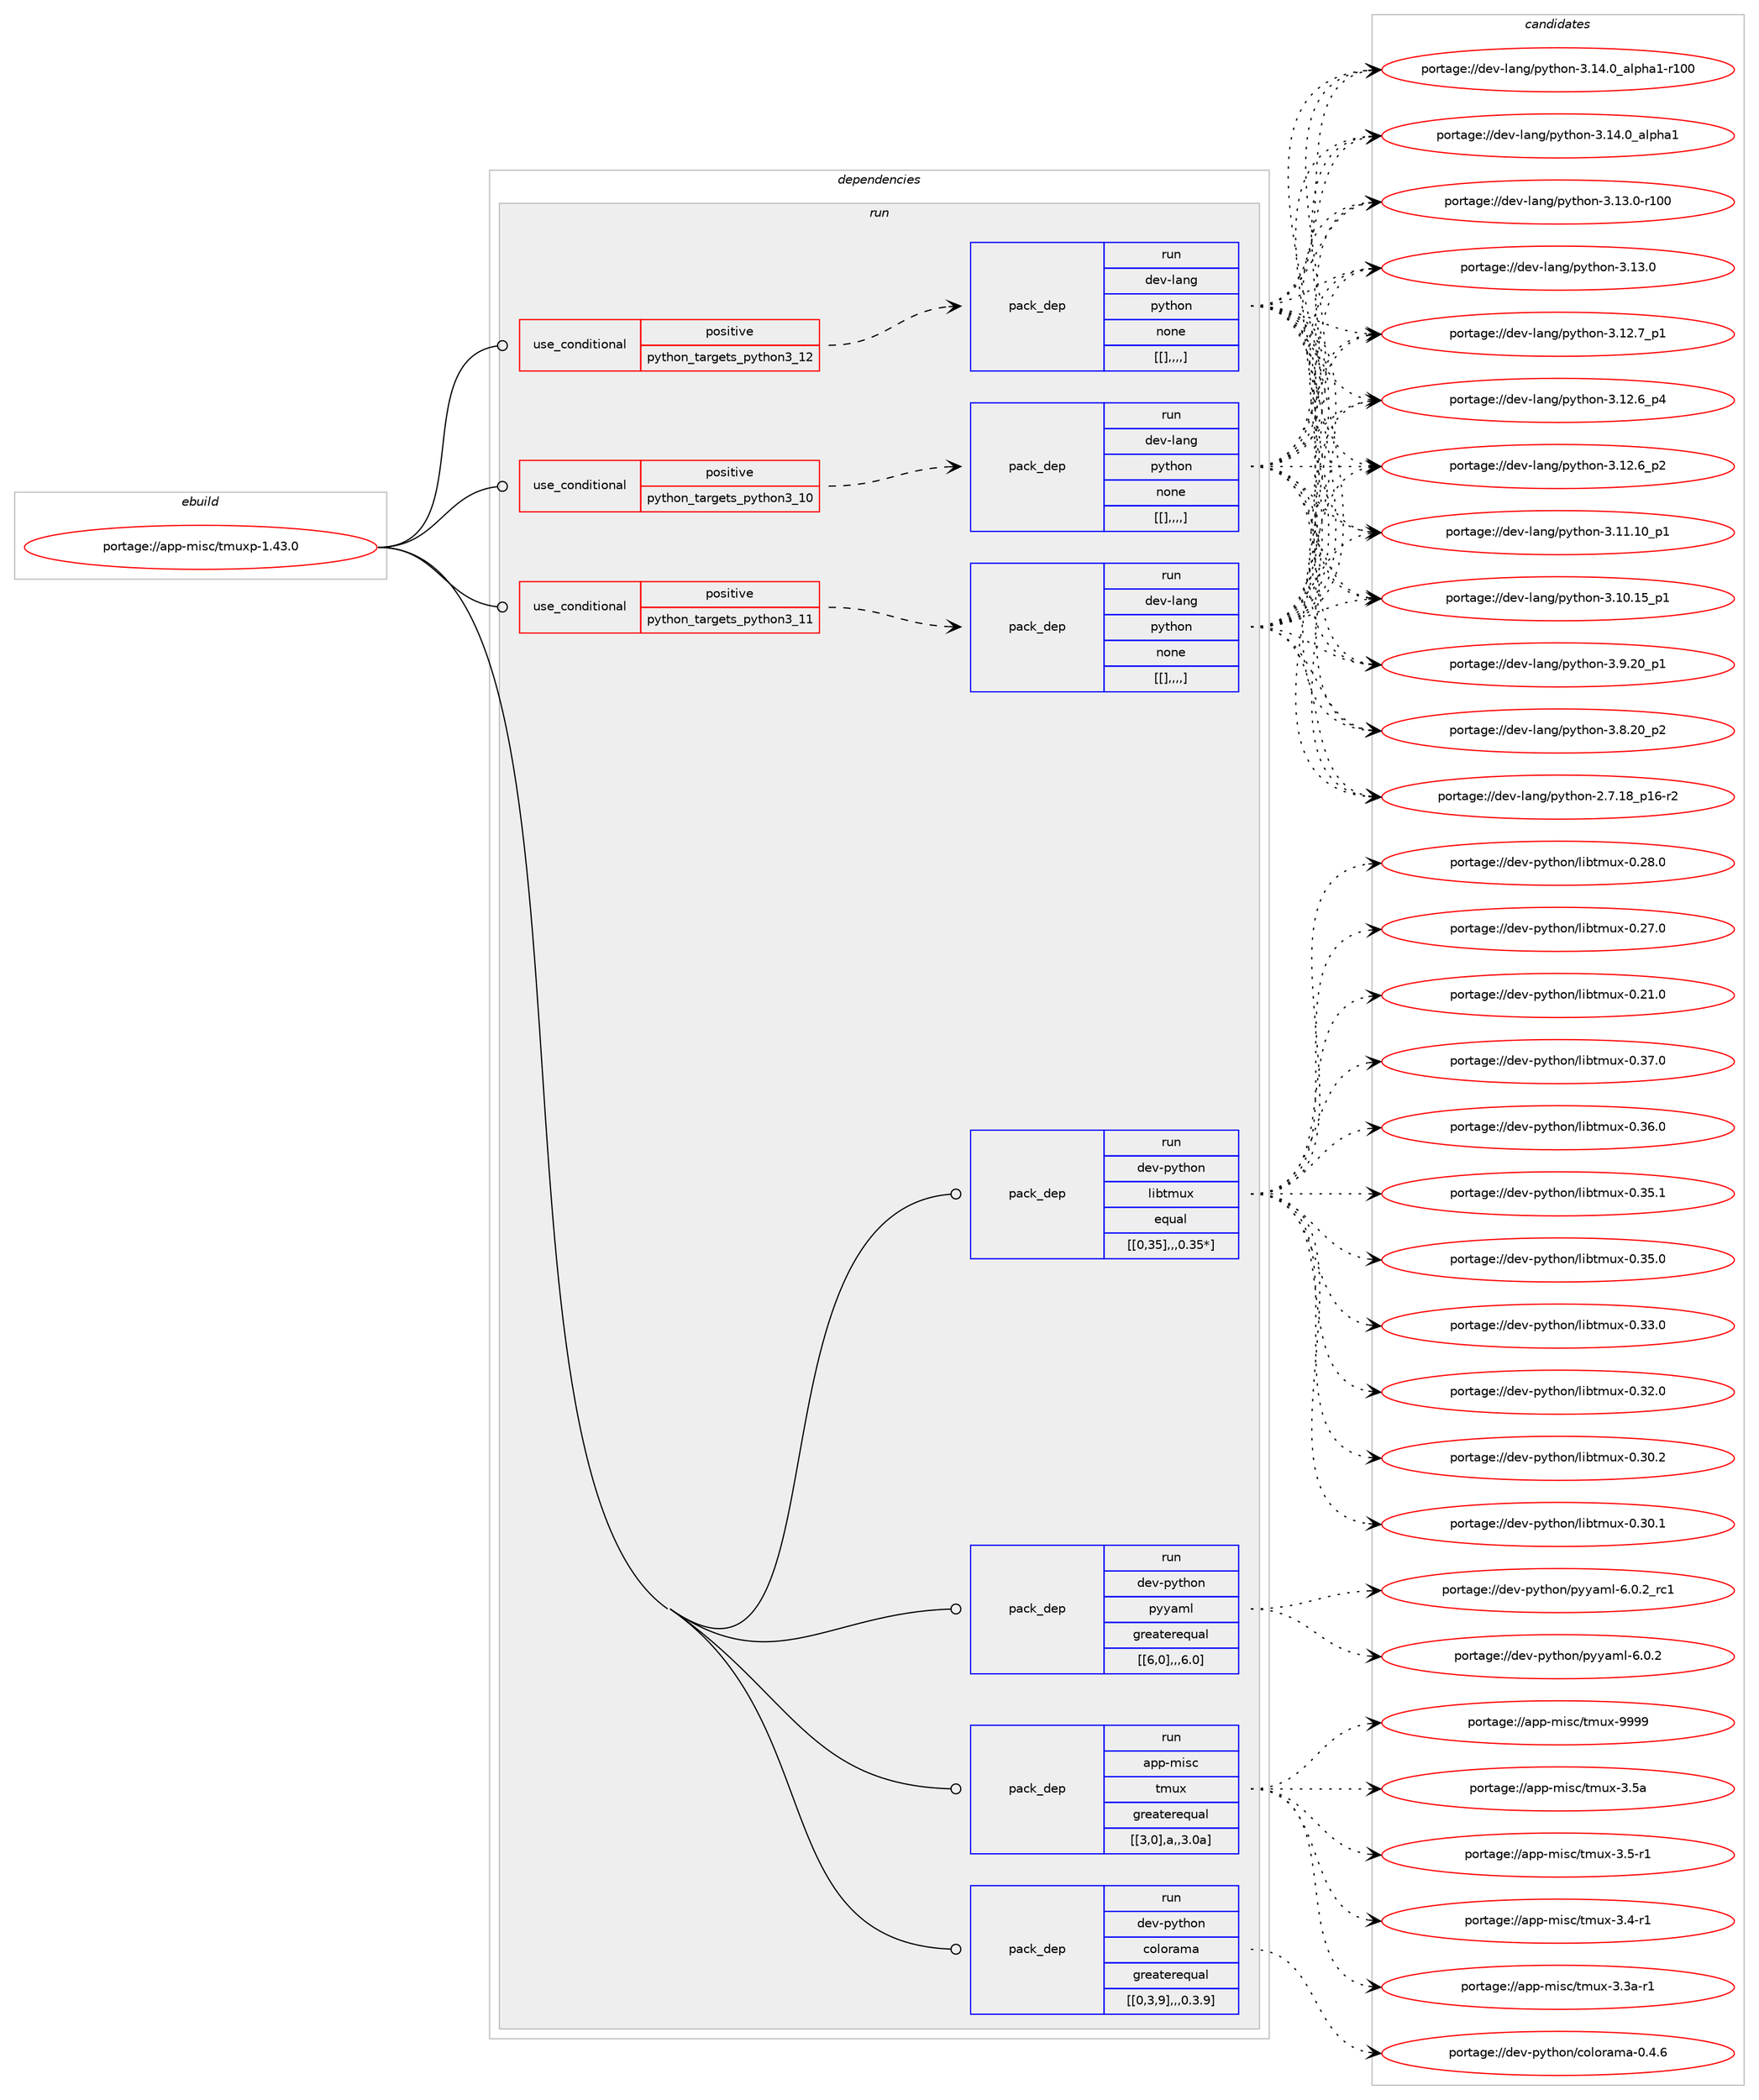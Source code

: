 digraph prolog {

# *************
# Graph options
# *************

newrank=true;
concentrate=true;
compound=true;
graph [rankdir=LR,fontname=Helvetica,fontsize=10,ranksep=1.5];#, ranksep=2.5, nodesep=0.2];
edge  [arrowhead=vee];
node  [fontname=Helvetica,fontsize=10];

# **********
# The ebuild
# **********

subgraph cluster_leftcol {
color=gray;
label=<<i>ebuild</i>>;
id [label="portage://app-misc/tmuxp-1.43.0", color=red, width=4, href="../app-misc/tmuxp-1.43.0.svg"];
}

# ****************
# The dependencies
# ****************

subgraph cluster_midcol {
color=gray;
label=<<i>dependencies</i>>;
subgraph cluster_compile {
fillcolor="#eeeeee";
style=filled;
label=<<i>compile</i>>;
}
subgraph cluster_compileandrun {
fillcolor="#eeeeee";
style=filled;
label=<<i>compile and run</i>>;
}
subgraph cluster_run {
fillcolor="#eeeeee";
style=filled;
label=<<i>run</i>>;
subgraph cond14102 {
dependency47445 [label=<<TABLE BORDER="0" CELLBORDER="1" CELLSPACING="0" CELLPADDING="4"><TR><TD ROWSPAN="3" CELLPADDING="10">use_conditional</TD></TR><TR><TD>positive</TD></TR><TR><TD>python_targets_python3_10</TD></TR></TABLE>>, shape=none, color=red];
subgraph pack32912 {
dependency47480 [label=<<TABLE BORDER="0" CELLBORDER="1" CELLSPACING="0" CELLPADDING="4" WIDTH="220"><TR><TD ROWSPAN="6" CELLPADDING="30">pack_dep</TD></TR><TR><TD WIDTH="110">run</TD></TR><TR><TD>dev-lang</TD></TR><TR><TD>python</TD></TR><TR><TD>none</TD></TR><TR><TD>[[],,,,]</TD></TR></TABLE>>, shape=none, color=blue];
}
dependency47445:e -> dependency47480:w [weight=20,style="dashed",arrowhead="vee"];
}
id:e -> dependency47445:w [weight=20,style="solid",arrowhead="odot"];
subgraph cond14112 {
dependency47499 [label=<<TABLE BORDER="0" CELLBORDER="1" CELLSPACING="0" CELLPADDING="4"><TR><TD ROWSPAN="3" CELLPADDING="10">use_conditional</TD></TR><TR><TD>positive</TD></TR><TR><TD>python_targets_python3_11</TD></TR></TABLE>>, shape=none, color=red];
subgraph pack32936 {
dependency47519 [label=<<TABLE BORDER="0" CELLBORDER="1" CELLSPACING="0" CELLPADDING="4" WIDTH="220"><TR><TD ROWSPAN="6" CELLPADDING="30">pack_dep</TD></TR><TR><TD WIDTH="110">run</TD></TR><TR><TD>dev-lang</TD></TR><TR><TD>python</TD></TR><TR><TD>none</TD></TR><TR><TD>[[],,,,]</TD></TR></TABLE>>, shape=none, color=blue];
}
dependency47499:e -> dependency47519:w [weight=20,style="dashed",arrowhead="vee"];
}
id:e -> dependency47499:w [weight=20,style="solid",arrowhead="odot"];
subgraph cond14129 {
dependency47553 [label=<<TABLE BORDER="0" CELLBORDER="1" CELLSPACING="0" CELLPADDING="4"><TR><TD ROWSPAN="3" CELLPADDING="10">use_conditional</TD></TR><TR><TD>positive</TD></TR><TR><TD>python_targets_python3_12</TD></TR></TABLE>>, shape=none, color=red];
subgraph pack33003 {
dependency47615 [label=<<TABLE BORDER="0" CELLBORDER="1" CELLSPACING="0" CELLPADDING="4" WIDTH="220"><TR><TD ROWSPAN="6" CELLPADDING="30">pack_dep</TD></TR><TR><TD WIDTH="110">run</TD></TR><TR><TD>dev-lang</TD></TR><TR><TD>python</TD></TR><TR><TD>none</TD></TR><TR><TD>[[],,,,]</TD></TR></TABLE>>, shape=none, color=blue];
}
dependency47553:e -> dependency47615:w [weight=20,style="dashed",arrowhead="vee"];
}
id:e -> dependency47553:w [weight=20,style="solid",arrowhead="odot"];
subgraph pack33006 {
dependency47648 [label=<<TABLE BORDER="0" CELLBORDER="1" CELLSPACING="0" CELLPADDING="4" WIDTH="220"><TR><TD ROWSPAN="6" CELLPADDING="30">pack_dep</TD></TR><TR><TD WIDTH="110">run</TD></TR><TR><TD>app-misc</TD></TR><TR><TD>tmux</TD></TR><TR><TD>greaterequal</TD></TR><TR><TD>[[3,0],a,,3.0a]</TD></TR></TABLE>>, shape=none, color=blue];
}
id:e -> dependency47648:w [weight=20,style="solid",arrowhead="odot"];
subgraph pack33068 {
dependency47725 [label=<<TABLE BORDER="0" CELLBORDER="1" CELLSPACING="0" CELLPADDING="4" WIDTH="220"><TR><TD ROWSPAN="6" CELLPADDING="30">pack_dep</TD></TR><TR><TD WIDTH="110">run</TD></TR><TR><TD>dev-python</TD></TR><TR><TD>colorama</TD></TR><TR><TD>greaterequal</TD></TR><TR><TD>[[0,3,9],,,0.3.9]</TD></TR></TABLE>>, shape=none, color=blue];
}
id:e -> dependency47725:w [weight=20,style="solid",arrowhead="odot"];
subgraph pack33096 {
dependency47745 [label=<<TABLE BORDER="0" CELLBORDER="1" CELLSPACING="0" CELLPADDING="4" WIDTH="220"><TR><TD ROWSPAN="6" CELLPADDING="30">pack_dep</TD></TR><TR><TD WIDTH="110">run</TD></TR><TR><TD>dev-python</TD></TR><TR><TD>libtmux</TD></TR><TR><TD>equal</TD></TR><TR><TD>[[0,35],,,0.35*]</TD></TR></TABLE>>, shape=none, color=blue];
}
id:e -> dependency47745:w [weight=20,style="solid",arrowhead="odot"];
subgraph pack33128 {
dependency47780 [label=<<TABLE BORDER="0" CELLBORDER="1" CELLSPACING="0" CELLPADDING="4" WIDTH="220"><TR><TD ROWSPAN="6" CELLPADDING="30">pack_dep</TD></TR><TR><TD WIDTH="110">run</TD></TR><TR><TD>dev-python</TD></TR><TR><TD>pyyaml</TD></TR><TR><TD>greaterequal</TD></TR><TR><TD>[[6,0],,,6.0]</TD></TR></TABLE>>, shape=none, color=blue];
}
id:e -> dependency47780:w [weight=20,style="solid",arrowhead="odot"];
}
}

# **************
# The candidates
# **************

subgraph cluster_choices {
rank=same;
color=gray;
label=<<i>candidates</i>>;

subgraph choice31970 {
color=black;
nodesep=1;
choice100101118451089711010347112121116104111110455146495246489597108112104974945114494848 [label="portage://dev-lang/python-3.14.0_alpha1-r100", color=red, width=4,href="../dev-lang/python-3.14.0_alpha1-r100.svg"];
choice1001011184510897110103471121211161041111104551464952464895971081121049749 [label="portage://dev-lang/python-3.14.0_alpha1", color=red, width=4,href="../dev-lang/python-3.14.0_alpha1.svg"];
choice1001011184510897110103471121211161041111104551464951464845114494848 [label="portage://dev-lang/python-3.13.0-r100", color=red, width=4,href="../dev-lang/python-3.13.0-r100.svg"];
choice10010111845108971101034711212111610411111045514649514648 [label="portage://dev-lang/python-3.13.0", color=red, width=4,href="../dev-lang/python-3.13.0.svg"];
choice100101118451089711010347112121116104111110455146495046559511249 [label="portage://dev-lang/python-3.12.7_p1", color=red, width=4,href="../dev-lang/python-3.12.7_p1.svg"];
choice100101118451089711010347112121116104111110455146495046549511252 [label="portage://dev-lang/python-3.12.6_p4", color=red, width=4,href="../dev-lang/python-3.12.6_p4.svg"];
choice100101118451089711010347112121116104111110455146495046549511250 [label="portage://dev-lang/python-3.12.6_p2", color=red, width=4,href="../dev-lang/python-3.12.6_p2.svg"];
choice10010111845108971101034711212111610411111045514649494649489511249 [label="portage://dev-lang/python-3.11.10_p1", color=red, width=4,href="../dev-lang/python-3.11.10_p1.svg"];
choice10010111845108971101034711212111610411111045514649484649539511249 [label="portage://dev-lang/python-3.10.15_p1", color=red, width=4,href="../dev-lang/python-3.10.15_p1.svg"];
choice100101118451089711010347112121116104111110455146574650489511249 [label="portage://dev-lang/python-3.9.20_p1", color=red, width=4,href="../dev-lang/python-3.9.20_p1.svg"];
choice100101118451089711010347112121116104111110455146564650489511250 [label="portage://dev-lang/python-3.8.20_p2", color=red, width=4,href="../dev-lang/python-3.8.20_p2.svg"];
choice100101118451089711010347112121116104111110455046554649569511249544511450 [label="portage://dev-lang/python-2.7.18_p16-r2", color=red, width=4,href="../dev-lang/python-2.7.18_p16-r2.svg"];
dependency47480:e -> choice100101118451089711010347112121116104111110455146495246489597108112104974945114494848:w [style=dotted,weight="100"];
dependency47480:e -> choice1001011184510897110103471121211161041111104551464952464895971081121049749:w [style=dotted,weight="100"];
dependency47480:e -> choice1001011184510897110103471121211161041111104551464951464845114494848:w [style=dotted,weight="100"];
dependency47480:e -> choice10010111845108971101034711212111610411111045514649514648:w [style=dotted,weight="100"];
dependency47480:e -> choice100101118451089711010347112121116104111110455146495046559511249:w [style=dotted,weight="100"];
dependency47480:e -> choice100101118451089711010347112121116104111110455146495046549511252:w [style=dotted,weight="100"];
dependency47480:e -> choice100101118451089711010347112121116104111110455146495046549511250:w [style=dotted,weight="100"];
dependency47480:e -> choice10010111845108971101034711212111610411111045514649494649489511249:w [style=dotted,weight="100"];
dependency47480:e -> choice10010111845108971101034711212111610411111045514649484649539511249:w [style=dotted,weight="100"];
dependency47480:e -> choice100101118451089711010347112121116104111110455146574650489511249:w [style=dotted,weight="100"];
dependency47480:e -> choice100101118451089711010347112121116104111110455146564650489511250:w [style=dotted,weight="100"];
dependency47480:e -> choice100101118451089711010347112121116104111110455046554649569511249544511450:w [style=dotted,weight="100"];
}
subgraph choice31978 {
color=black;
nodesep=1;
choice100101118451089711010347112121116104111110455146495246489597108112104974945114494848 [label="portage://dev-lang/python-3.14.0_alpha1-r100", color=red, width=4,href="../dev-lang/python-3.14.0_alpha1-r100.svg"];
choice1001011184510897110103471121211161041111104551464952464895971081121049749 [label="portage://dev-lang/python-3.14.0_alpha1", color=red, width=4,href="../dev-lang/python-3.14.0_alpha1.svg"];
choice1001011184510897110103471121211161041111104551464951464845114494848 [label="portage://dev-lang/python-3.13.0-r100", color=red, width=4,href="../dev-lang/python-3.13.0-r100.svg"];
choice10010111845108971101034711212111610411111045514649514648 [label="portage://dev-lang/python-3.13.0", color=red, width=4,href="../dev-lang/python-3.13.0.svg"];
choice100101118451089711010347112121116104111110455146495046559511249 [label="portage://dev-lang/python-3.12.7_p1", color=red, width=4,href="../dev-lang/python-3.12.7_p1.svg"];
choice100101118451089711010347112121116104111110455146495046549511252 [label="portage://dev-lang/python-3.12.6_p4", color=red, width=4,href="../dev-lang/python-3.12.6_p4.svg"];
choice100101118451089711010347112121116104111110455146495046549511250 [label="portage://dev-lang/python-3.12.6_p2", color=red, width=4,href="../dev-lang/python-3.12.6_p2.svg"];
choice10010111845108971101034711212111610411111045514649494649489511249 [label="portage://dev-lang/python-3.11.10_p1", color=red, width=4,href="../dev-lang/python-3.11.10_p1.svg"];
choice10010111845108971101034711212111610411111045514649484649539511249 [label="portage://dev-lang/python-3.10.15_p1", color=red, width=4,href="../dev-lang/python-3.10.15_p1.svg"];
choice100101118451089711010347112121116104111110455146574650489511249 [label="portage://dev-lang/python-3.9.20_p1", color=red, width=4,href="../dev-lang/python-3.9.20_p1.svg"];
choice100101118451089711010347112121116104111110455146564650489511250 [label="portage://dev-lang/python-3.8.20_p2", color=red, width=4,href="../dev-lang/python-3.8.20_p2.svg"];
choice100101118451089711010347112121116104111110455046554649569511249544511450 [label="portage://dev-lang/python-2.7.18_p16-r2", color=red, width=4,href="../dev-lang/python-2.7.18_p16-r2.svg"];
dependency47519:e -> choice100101118451089711010347112121116104111110455146495246489597108112104974945114494848:w [style=dotted,weight="100"];
dependency47519:e -> choice1001011184510897110103471121211161041111104551464952464895971081121049749:w [style=dotted,weight="100"];
dependency47519:e -> choice1001011184510897110103471121211161041111104551464951464845114494848:w [style=dotted,weight="100"];
dependency47519:e -> choice10010111845108971101034711212111610411111045514649514648:w [style=dotted,weight="100"];
dependency47519:e -> choice100101118451089711010347112121116104111110455146495046559511249:w [style=dotted,weight="100"];
dependency47519:e -> choice100101118451089711010347112121116104111110455146495046549511252:w [style=dotted,weight="100"];
dependency47519:e -> choice100101118451089711010347112121116104111110455146495046549511250:w [style=dotted,weight="100"];
dependency47519:e -> choice10010111845108971101034711212111610411111045514649494649489511249:w [style=dotted,weight="100"];
dependency47519:e -> choice10010111845108971101034711212111610411111045514649484649539511249:w [style=dotted,weight="100"];
dependency47519:e -> choice100101118451089711010347112121116104111110455146574650489511249:w [style=dotted,weight="100"];
dependency47519:e -> choice100101118451089711010347112121116104111110455146564650489511250:w [style=dotted,weight="100"];
dependency47519:e -> choice100101118451089711010347112121116104111110455046554649569511249544511450:w [style=dotted,weight="100"];
}
subgraph choice32004 {
color=black;
nodesep=1;
choice100101118451089711010347112121116104111110455146495246489597108112104974945114494848 [label="portage://dev-lang/python-3.14.0_alpha1-r100", color=red, width=4,href="../dev-lang/python-3.14.0_alpha1-r100.svg"];
choice1001011184510897110103471121211161041111104551464952464895971081121049749 [label="portage://dev-lang/python-3.14.0_alpha1", color=red, width=4,href="../dev-lang/python-3.14.0_alpha1.svg"];
choice1001011184510897110103471121211161041111104551464951464845114494848 [label="portage://dev-lang/python-3.13.0-r100", color=red, width=4,href="../dev-lang/python-3.13.0-r100.svg"];
choice10010111845108971101034711212111610411111045514649514648 [label="portage://dev-lang/python-3.13.0", color=red, width=4,href="../dev-lang/python-3.13.0.svg"];
choice100101118451089711010347112121116104111110455146495046559511249 [label="portage://dev-lang/python-3.12.7_p1", color=red, width=4,href="../dev-lang/python-3.12.7_p1.svg"];
choice100101118451089711010347112121116104111110455146495046549511252 [label="portage://dev-lang/python-3.12.6_p4", color=red, width=4,href="../dev-lang/python-3.12.6_p4.svg"];
choice100101118451089711010347112121116104111110455146495046549511250 [label="portage://dev-lang/python-3.12.6_p2", color=red, width=4,href="../dev-lang/python-3.12.6_p2.svg"];
choice10010111845108971101034711212111610411111045514649494649489511249 [label="portage://dev-lang/python-3.11.10_p1", color=red, width=4,href="../dev-lang/python-3.11.10_p1.svg"];
choice10010111845108971101034711212111610411111045514649484649539511249 [label="portage://dev-lang/python-3.10.15_p1", color=red, width=4,href="../dev-lang/python-3.10.15_p1.svg"];
choice100101118451089711010347112121116104111110455146574650489511249 [label="portage://dev-lang/python-3.9.20_p1", color=red, width=4,href="../dev-lang/python-3.9.20_p1.svg"];
choice100101118451089711010347112121116104111110455146564650489511250 [label="portage://dev-lang/python-3.8.20_p2", color=red, width=4,href="../dev-lang/python-3.8.20_p2.svg"];
choice100101118451089711010347112121116104111110455046554649569511249544511450 [label="portage://dev-lang/python-2.7.18_p16-r2", color=red, width=4,href="../dev-lang/python-2.7.18_p16-r2.svg"];
dependency47615:e -> choice100101118451089711010347112121116104111110455146495246489597108112104974945114494848:w [style=dotted,weight="100"];
dependency47615:e -> choice1001011184510897110103471121211161041111104551464952464895971081121049749:w [style=dotted,weight="100"];
dependency47615:e -> choice1001011184510897110103471121211161041111104551464951464845114494848:w [style=dotted,weight="100"];
dependency47615:e -> choice10010111845108971101034711212111610411111045514649514648:w [style=dotted,weight="100"];
dependency47615:e -> choice100101118451089711010347112121116104111110455146495046559511249:w [style=dotted,weight="100"];
dependency47615:e -> choice100101118451089711010347112121116104111110455146495046549511252:w [style=dotted,weight="100"];
dependency47615:e -> choice100101118451089711010347112121116104111110455146495046549511250:w [style=dotted,weight="100"];
dependency47615:e -> choice10010111845108971101034711212111610411111045514649494649489511249:w [style=dotted,weight="100"];
dependency47615:e -> choice10010111845108971101034711212111610411111045514649484649539511249:w [style=dotted,weight="100"];
dependency47615:e -> choice100101118451089711010347112121116104111110455146574650489511249:w [style=dotted,weight="100"];
dependency47615:e -> choice100101118451089711010347112121116104111110455146564650489511250:w [style=dotted,weight="100"];
dependency47615:e -> choice100101118451089711010347112121116104111110455046554649569511249544511450:w [style=dotted,weight="100"];
}
subgraph choice32015 {
color=black;
nodesep=1;
choice971121124510910511599471161091171204557575757 [label="portage://app-misc/tmux-9999", color=red, width=4,href="../app-misc/tmux-9999.svg"];
choice971121124510910511599471161091171204551465397 [label="portage://app-misc/tmux-3.5a", color=red, width=4,href="../app-misc/tmux-3.5a.svg"];
choice97112112451091051159947116109117120455146534511449 [label="portage://app-misc/tmux-3.5-r1", color=red, width=4,href="../app-misc/tmux-3.5-r1.svg"];
choice97112112451091051159947116109117120455146524511449 [label="portage://app-misc/tmux-3.4-r1", color=red, width=4,href="../app-misc/tmux-3.4-r1.svg"];
choice9711211245109105115994711610911712045514651974511449 [label="portage://app-misc/tmux-3.3a-r1", color=red, width=4,href="../app-misc/tmux-3.3a-r1.svg"];
dependency47648:e -> choice971121124510910511599471161091171204557575757:w [style=dotted,weight="100"];
dependency47648:e -> choice971121124510910511599471161091171204551465397:w [style=dotted,weight="100"];
dependency47648:e -> choice97112112451091051159947116109117120455146534511449:w [style=dotted,weight="100"];
dependency47648:e -> choice97112112451091051159947116109117120455146524511449:w [style=dotted,weight="100"];
dependency47648:e -> choice9711211245109105115994711610911712045514651974511449:w [style=dotted,weight="100"];
}
subgraph choice32058 {
color=black;
nodesep=1;
choice1001011184511212111610411111047991111081111149710997454846524654 [label="portage://dev-python/colorama-0.4.6", color=red, width=4,href="../dev-python/colorama-0.4.6.svg"];
dependency47725:e -> choice1001011184511212111610411111047991111081111149710997454846524654:w [style=dotted,weight="100"];
}
subgraph choice32070 {
color=black;
nodesep=1;
choice10010111845112121116104111110471081059811610911712045484651554648 [label="portage://dev-python/libtmux-0.37.0", color=red, width=4,href="../dev-python/libtmux-0.37.0.svg"];
choice10010111845112121116104111110471081059811610911712045484651544648 [label="portage://dev-python/libtmux-0.36.0", color=red, width=4,href="../dev-python/libtmux-0.36.0.svg"];
choice10010111845112121116104111110471081059811610911712045484651534649 [label="portage://dev-python/libtmux-0.35.1", color=red, width=4,href="../dev-python/libtmux-0.35.1.svg"];
choice10010111845112121116104111110471081059811610911712045484651534648 [label="portage://dev-python/libtmux-0.35.0", color=red, width=4,href="../dev-python/libtmux-0.35.0.svg"];
choice10010111845112121116104111110471081059811610911712045484651514648 [label="portage://dev-python/libtmux-0.33.0", color=red, width=4,href="../dev-python/libtmux-0.33.0.svg"];
choice10010111845112121116104111110471081059811610911712045484651504648 [label="portage://dev-python/libtmux-0.32.0", color=red, width=4,href="../dev-python/libtmux-0.32.0.svg"];
choice10010111845112121116104111110471081059811610911712045484651484650 [label="portage://dev-python/libtmux-0.30.2", color=red, width=4,href="../dev-python/libtmux-0.30.2.svg"];
choice10010111845112121116104111110471081059811610911712045484651484649 [label="portage://dev-python/libtmux-0.30.1", color=red, width=4,href="../dev-python/libtmux-0.30.1.svg"];
choice10010111845112121116104111110471081059811610911712045484650564648 [label="portage://dev-python/libtmux-0.28.0", color=red, width=4,href="../dev-python/libtmux-0.28.0.svg"];
choice10010111845112121116104111110471081059811610911712045484650554648 [label="portage://dev-python/libtmux-0.27.0", color=red, width=4,href="../dev-python/libtmux-0.27.0.svg"];
choice10010111845112121116104111110471081059811610911712045484650494648 [label="portage://dev-python/libtmux-0.21.0", color=red, width=4,href="../dev-python/libtmux-0.21.0.svg"];
dependency47745:e -> choice10010111845112121116104111110471081059811610911712045484651554648:w [style=dotted,weight="100"];
dependency47745:e -> choice10010111845112121116104111110471081059811610911712045484651544648:w [style=dotted,weight="100"];
dependency47745:e -> choice10010111845112121116104111110471081059811610911712045484651534649:w [style=dotted,weight="100"];
dependency47745:e -> choice10010111845112121116104111110471081059811610911712045484651534648:w [style=dotted,weight="100"];
dependency47745:e -> choice10010111845112121116104111110471081059811610911712045484651514648:w [style=dotted,weight="100"];
dependency47745:e -> choice10010111845112121116104111110471081059811610911712045484651504648:w [style=dotted,weight="100"];
dependency47745:e -> choice10010111845112121116104111110471081059811610911712045484651484650:w [style=dotted,weight="100"];
dependency47745:e -> choice10010111845112121116104111110471081059811610911712045484651484649:w [style=dotted,weight="100"];
dependency47745:e -> choice10010111845112121116104111110471081059811610911712045484650564648:w [style=dotted,weight="100"];
dependency47745:e -> choice10010111845112121116104111110471081059811610911712045484650554648:w [style=dotted,weight="100"];
dependency47745:e -> choice10010111845112121116104111110471081059811610911712045484650494648:w [style=dotted,weight="100"];
}
subgraph choice32111 {
color=black;
nodesep=1;
choice100101118451121211161041111104711212112197109108455446484650951149949 [label="portage://dev-python/pyyaml-6.0.2_rc1", color=red, width=4,href="../dev-python/pyyaml-6.0.2_rc1.svg"];
choice100101118451121211161041111104711212112197109108455446484650 [label="portage://dev-python/pyyaml-6.0.2", color=red, width=4,href="../dev-python/pyyaml-6.0.2.svg"];
dependency47780:e -> choice100101118451121211161041111104711212112197109108455446484650951149949:w [style=dotted,weight="100"];
dependency47780:e -> choice100101118451121211161041111104711212112197109108455446484650:w [style=dotted,weight="100"];
}
}

}
